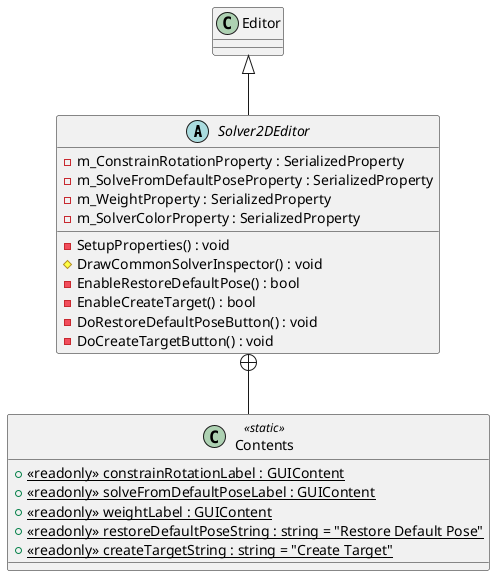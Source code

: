 @startuml
abstract class Solver2DEditor {
    - m_ConstrainRotationProperty : SerializedProperty
    - m_SolveFromDefaultPoseProperty : SerializedProperty
    - m_WeightProperty : SerializedProperty
    - m_SolverColorProperty : SerializedProperty
    - SetupProperties() : void
    # DrawCommonSolverInspector() : void
    - EnableRestoreDefaultPose() : bool
    - EnableCreateTarget() : bool
    - DoRestoreDefaultPoseButton() : void
    - DoCreateTargetButton() : void
}
class Contents <<static>> {
    + {static} <<readonly>> constrainRotationLabel : GUIContent
    + {static} <<readonly>> solveFromDefaultPoseLabel : GUIContent
    + {static} <<readonly>> weightLabel : GUIContent
    + {static} <<readonly>> restoreDefaultPoseString : string = "Restore Default Pose"
    + {static} <<readonly>> createTargetString : string = "Create Target"
}
Editor <|-- Solver2DEditor
Solver2DEditor +-- Contents
@enduml
